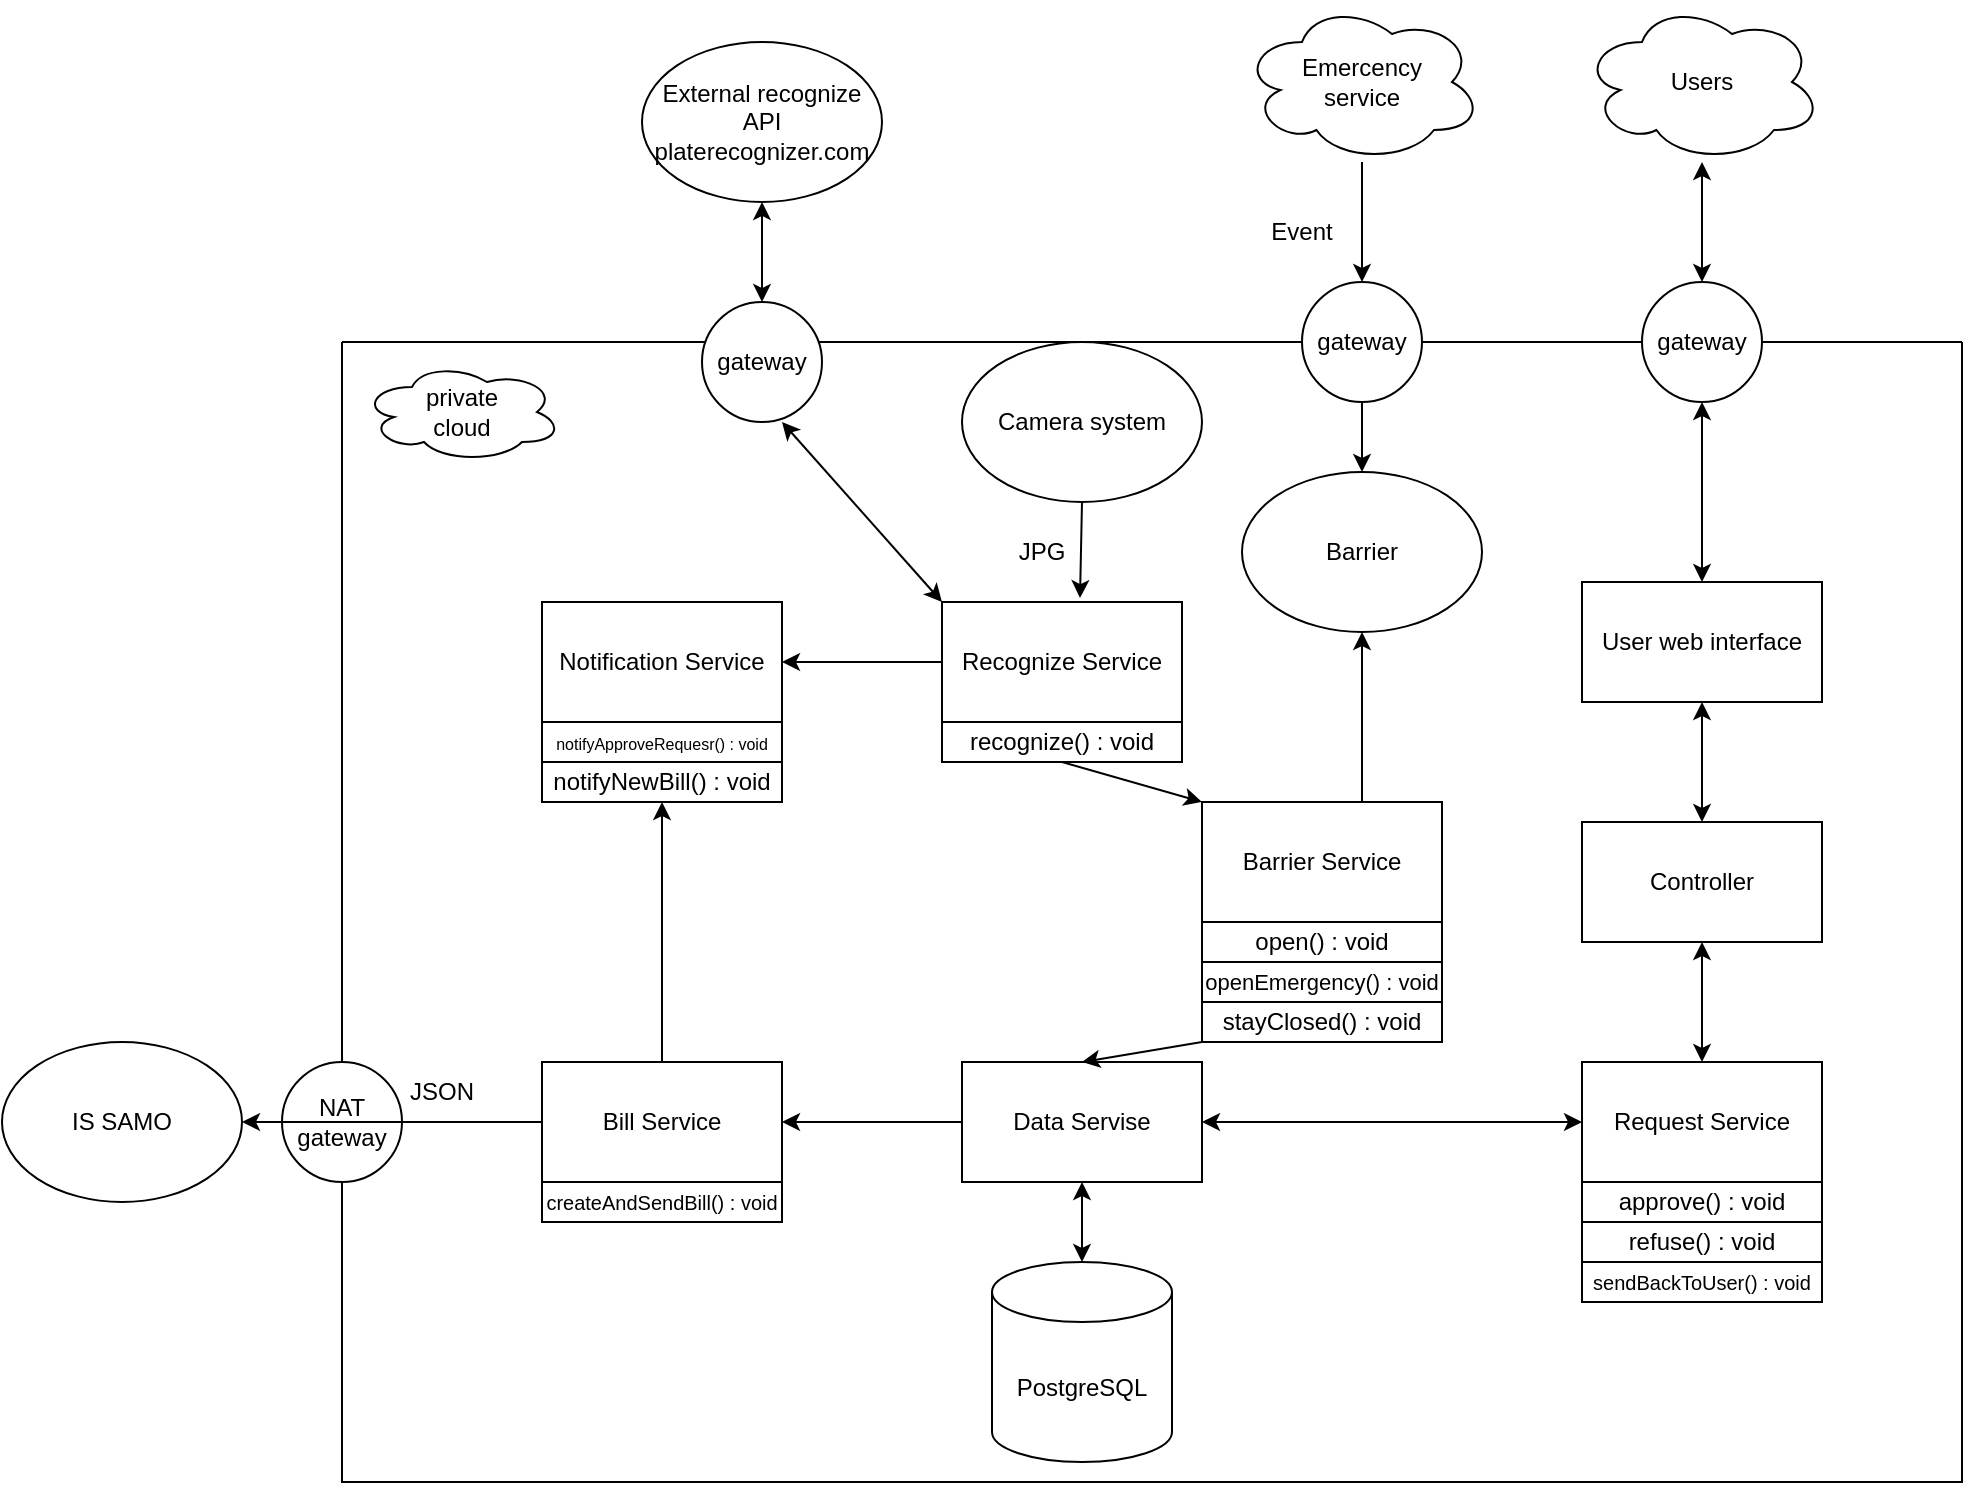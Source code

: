 <mxfile version="21.7.2" type="github">
  <diagram name="Page-1" id="a5A2oRKdwIqr3Y4dDVKV">
    <mxGraphModel dx="2043" dy="1831" grid="1" gridSize="10" guides="1" tooltips="1" connect="1" arrows="1" fold="1" page="1" pageScale="1" pageWidth="850" pageHeight="1100" math="0" shadow="0">
      <root>
        <mxCell id="0" />
        <mxCell id="1" parent="0" />
        <mxCell id="LvQDVM1BAxCG2M1t40E_-10" value="" style="swimlane;startSize=0;" vertex="1" parent="1">
          <mxGeometry x="-10" y="60" width="810" height="570" as="geometry" />
        </mxCell>
        <mxCell id="LvQDVM1BAxCG2M1t40E_-9" value="PostgreSQL" style="shape=cylinder3;whiteSpace=wrap;html=1;boundedLbl=1;backgroundOutline=1;size=15;" vertex="1" parent="LvQDVM1BAxCG2M1t40E_-10">
          <mxGeometry x="325" y="460" width="90" height="100" as="geometry" />
        </mxCell>
        <mxCell id="LvQDVM1BAxCG2M1t40E_-1" value="Bill Service" style="rounded=0;whiteSpace=wrap;html=1;" vertex="1" parent="LvQDVM1BAxCG2M1t40E_-10">
          <mxGeometry x="100" y="360" width="120" height="60" as="geometry" />
        </mxCell>
        <mxCell id="LvQDVM1BAxCG2M1t40E_-2" value="Notification Service" style="rounded=0;whiteSpace=wrap;html=1;" vertex="1" parent="LvQDVM1BAxCG2M1t40E_-10">
          <mxGeometry x="100" y="130" width="120" height="60" as="geometry" />
        </mxCell>
        <mxCell id="LvQDVM1BAxCG2M1t40E_-4" value="Recognize Service" style="rounded=0;whiteSpace=wrap;html=1;" vertex="1" parent="LvQDVM1BAxCG2M1t40E_-10">
          <mxGeometry x="300" y="130" width="120" height="60" as="geometry" />
        </mxCell>
        <mxCell id="LvQDVM1BAxCG2M1t40E_-6" value="Request Service" style="rounded=0;whiteSpace=wrap;html=1;" vertex="1" parent="LvQDVM1BAxCG2M1t40E_-10">
          <mxGeometry x="620" y="360" width="120" height="60" as="geometry" />
        </mxCell>
        <mxCell id="LvQDVM1BAxCG2M1t40E_-5" value="Barrier Service" style="rounded=0;whiteSpace=wrap;html=1;" vertex="1" parent="LvQDVM1BAxCG2M1t40E_-10">
          <mxGeometry x="430" y="230" width="120" height="60" as="geometry" />
        </mxCell>
        <mxCell id="LvQDVM1BAxCG2M1t40E_-13" value="" style="endArrow=classic;html=1;rounded=0;exitX=0.5;exitY=1;exitDx=0;exitDy=0;entryX=0;entryY=0;entryDx=0;entryDy=0;" edge="1" parent="LvQDVM1BAxCG2M1t40E_-10" source="LvQDVM1BAxCG2M1t40E_-46" target="LvQDVM1BAxCG2M1t40E_-5">
          <mxGeometry width="50" height="50" relative="1" as="geometry">
            <mxPoint x="420" y="225" as="sourcePoint" />
            <mxPoint x="440" y="230" as="targetPoint" />
          </mxGeometry>
        </mxCell>
        <mxCell id="LvQDVM1BAxCG2M1t40E_-3" value="Data Servise" style="rounded=0;whiteSpace=wrap;html=1;" vertex="1" parent="LvQDVM1BAxCG2M1t40E_-10">
          <mxGeometry x="310" y="360" width="120" height="60" as="geometry" />
        </mxCell>
        <mxCell id="LvQDVM1BAxCG2M1t40E_-17" value="" style="endArrow=classic;html=1;rounded=0;exitX=0;exitY=0.5;exitDx=0;exitDy=0;entryX=1;entryY=0.5;entryDx=0;entryDy=0;" edge="1" parent="LvQDVM1BAxCG2M1t40E_-10" source="LvQDVM1BAxCG2M1t40E_-4" target="LvQDVM1BAxCG2M1t40E_-2">
          <mxGeometry width="50" height="50" relative="1" as="geometry">
            <mxPoint x="300" y="230" as="sourcePoint" />
            <mxPoint x="430" y="230" as="targetPoint" />
          </mxGeometry>
        </mxCell>
        <mxCell id="LvQDVM1BAxCG2M1t40E_-7" value="Controller" style="rounded=0;whiteSpace=wrap;html=1;" vertex="1" parent="LvQDVM1BAxCG2M1t40E_-10">
          <mxGeometry x="620" y="240" width="120" height="60" as="geometry" />
        </mxCell>
        <mxCell id="LvQDVM1BAxCG2M1t40E_-8" value="User web interface" style="rounded=0;whiteSpace=wrap;html=1;" vertex="1" parent="LvQDVM1BAxCG2M1t40E_-10">
          <mxGeometry x="620" y="120" width="120" height="60" as="geometry" />
        </mxCell>
        <mxCell id="LvQDVM1BAxCG2M1t40E_-19" value="" style="endArrow=classic;html=1;rounded=0;entryX=0.575;entryY=-0.033;entryDx=0;entryDy=0;entryPerimeter=0;" edge="1" parent="LvQDVM1BAxCG2M1t40E_-10" target="LvQDVM1BAxCG2M1t40E_-4">
          <mxGeometry width="50" height="50" relative="1" as="geometry">
            <mxPoint x="370" y="80" as="sourcePoint" />
            <mxPoint x="440" y="230" as="targetPoint" />
          </mxGeometry>
        </mxCell>
        <mxCell id="LvQDVM1BAxCG2M1t40E_-21" value="Camera system" style="ellipse;whiteSpace=wrap;html=1;" vertex="1" parent="LvQDVM1BAxCG2M1t40E_-10">
          <mxGeometry x="310" width="120" height="80" as="geometry" />
        </mxCell>
        <mxCell id="LvQDVM1BAxCG2M1t40E_-23" value="" style="endArrow=classic;startArrow=classic;html=1;rounded=0;exitX=0.5;exitY=0;exitDx=0;exitDy=0;entryX=0.5;entryY=1;entryDx=0;entryDy=0;" edge="1" parent="LvQDVM1BAxCG2M1t40E_-10" source="LvQDVM1BAxCG2M1t40E_-6" target="LvQDVM1BAxCG2M1t40E_-7">
          <mxGeometry width="50" height="50" relative="1" as="geometry">
            <mxPoint x="390" y="280" as="sourcePoint" />
            <mxPoint x="440" y="230" as="targetPoint" />
          </mxGeometry>
        </mxCell>
        <mxCell id="LvQDVM1BAxCG2M1t40E_-24" value="" style="endArrow=classic;startArrow=classic;html=1;rounded=0;exitX=0.5;exitY=1;exitDx=0;exitDy=0;entryX=0.5;entryY=0;entryDx=0;entryDy=0;" edge="1" parent="LvQDVM1BAxCG2M1t40E_-10" source="LvQDVM1BAxCG2M1t40E_-8" target="LvQDVM1BAxCG2M1t40E_-7">
          <mxGeometry width="50" height="50" relative="1" as="geometry">
            <mxPoint x="390" y="280" as="sourcePoint" />
            <mxPoint x="440" y="230" as="targetPoint" />
          </mxGeometry>
        </mxCell>
        <mxCell id="LvQDVM1BAxCG2M1t40E_-25" value="" style="endArrow=classic;startArrow=classic;html=1;rounded=0;exitX=1;exitY=0.5;exitDx=0;exitDy=0;entryX=0;entryY=0.5;entryDx=0;entryDy=0;" edge="1" parent="LvQDVM1BAxCG2M1t40E_-10" source="LvQDVM1BAxCG2M1t40E_-3" target="LvQDVM1BAxCG2M1t40E_-6">
          <mxGeometry width="50" height="50" relative="1" as="geometry">
            <mxPoint x="390" y="280" as="sourcePoint" />
            <mxPoint x="610" y="400" as="targetPoint" />
          </mxGeometry>
        </mxCell>
        <mxCell id="LvQDVM1BAxCG2M1t40E_-32" value="" style="endArrow=classic;html=1;rounded=0;entryX=0.5;entryY=1;entryDx=0;entryDy=0;exitX=0.5;exitY=0;exitDx=0;exitDy=0;" edge="1" parent="LvQDVM1BAxCG2M1t40E_-10" source="LvQDVM1BAxCG2M1t40E_-1" target="LvQDVM1BAxCG2M1t40E_-49">
          <mxGeometry width="50" height="50" relative="1" as="geometry">
            <mxPoint x="140" y="250" as="sourcePoint" />
            <mxPoint x="140" y="260" as="targetPoint" />
          </mxGeometry>
        </mxCell>
        <mxCell id="LvQDVM1BAxCG2M1t40E_-33" value="" style="endArrow=classic;html=1;rounded=0;entryX=0.5;entryY=0;entryDx=0;entryDy=0;exitX=0;exitY=1;exitDx=0;exitDy=0;" edge="1" parent="LvQDVM1BAxCG2M1t40E_-10" source="LvQDVM1BAxCG2M1t40E_-40" target="LvQDVM1BAxCG2M1t40E_-3">
          <mxGeometry width="50" height="50" relative="1" as="geometry">
            <mxPoint x="320" y="280" as="sourcePoint" />
            <mxPoint x="370" y="230" as="targetPoint" />
          </mxGeometry>
        </mxCell>
        <mxCell id="LvQDVM1BAxCG2M1t40E_-34" value="Barrier" style="ellipse;whiteSpace=wrap;html=1;" vertex="1" parent="LvQDVM1BAxCG2M1t40E_-10">
          <mxGeometry x="450" y="65" width="120" height="80" as="geometry" />
        </mxCell>
        <mxCell id="LvQDVM1BAxCG2M1t40E_-35" value="" style="endArrow=classic;html=1;rounded=0;entryX=0.5;entryY=1;entryDx=0;entryDy=0;" edge="1" parent="LvQDVM1BAxCG2M1t40E_-10" target="LvQDVM1BAxCG2M1t40E_-34">
          <mxGeometry width="50" height="50" relative="1" as="geometry">
            <mxPoint x="510" y="230" as="sourcePoint" />
            <mxPoint x="370" y="230" as="targetPoint" />
          </mxGeometry>
        </mxCell>
        <mxCell id="LvQDVM1BAxCG2M1t40E_-37" value="" style="endArrow=classic;html=1;rounded=0;exitX=0;exitY=0.5;exitDx=0;exitDy=0;entryX=1;entryY=0.5;entryDx=0;entryDy=0;" edge="1" parent="LvQDVM1BAxCG2M1t40E_-10" source="LvQDVM1BAxCG2M1t40E_-3" target="LvQDVM1BAxCG2M1t40E_-1">
          <mxGeometry width="50" height="50" relative="1" as="geometry">
            <mxPoint x="320" y="280" as="sourcePoint" />
            <mxPoint x="370" y="230" as="targetPoint" />
          </mxGeometry>
        </mxCell>
        <mxCell id="LvQDVM1BAxCG2M1t40E_-38" value="" style="endArrow=classic;startArrow=classic;html=1;rounded=0;exitX=0.5;exitY=1;exitDx=0;exitDy=0;entryX=0.5;entryY=0;entryDx=0;entryDy=0;entryPerimeter=0;" edge="1" parent="LvQDVM1BAxCG2M1t40E_-10" source="LvQDVM1BAxCG2M1t40E_-3" target="LvQDVM1BAxCG2M1t40E_-9">
          <mxGeometry width="50" height="50" relative="1" as="geometry">
            <mxPoint x="320" y="310" as="sourcePoint" />
            <mxPoint x="370" y="260" as="targetPoint" />
          </mxGeometry>
        </mxCell>
        <mxCell id="LvQDVM1BAxCG2M1t40E_-39" value="&lt;font style=&quot;font-size: 11px;&quot;&gt;openEmergency() : void&lt;/font&gt;" style="rounded=0;whiteSpace=wrap;html=1;fontSize=12;" vertex="1" parent="LvQDVM1BAxCG2M1t40E_-10">
          <mxGeometry x="430" y="310" width="120" height="20" as="geometry" />
        </mxCell>
        <mxCell id="LvQDVM1BAxCG2M1t40E_-40" value="stayClosed() : void" style="rounded=0;whiteSpace=wrap;html=1;fontSize=12;" vertex="1" parent="LvQDVM1BAxCG2M1t40E_-10">
          <mxGeometry x="430" y="330" width="120" height="20" as="geometry" />
        </mxCell>
        <mxCell id="LvQDVM1BAxCG2M1t40E_-43" value="approve() : void" style="rounded=0;whiteSpace=wrap;html=1;fontSize=12;" vertex="1" parent="LvQDVM1BAxCG2M1t40E_-10">
          <mxGeometry x="620" y="420" width="120" height="20" as="geometry" />
        </mxCell>
        <mxCell id="LvQDVM1BAxCG2M1t40E_-44" value="refuse() : void" style="rounded=0;whiteSpace=wrap;html=1;fontSize=12;" vertex="1" parent="LvQDVM1BAxCG2M1t40E_-10">
          <mxGeometry x="620" y="440" width="120" height="20" as="geometry" />
        </mxCell>
        <mxCell id="LvQDVM1BAxCG2M1t40E_-45" value="sendBackToUser() : void" style="rounded=0;whiteSpace=wrap;html=1;fontSize=10;" vertex="1" parent="LvQDVM1BAxCG2M1t40E_-10">
          <mxGeometry x="620" y="460" width="120" height="20" as="geometry" />
        </mxCell>
        <mxCell id="LvQDVM1BAxCG2M1t40E_-46" value="recognize() : void" style="rounded=0;whiteSpace=wrap;html=1;" vertex="1" parent="LvQDVM1BAxCG2M1t40E_-10">
          <mxGeometry x="300" y="190" width="120" height="20" as="geometry" />
        </mxCell>
        <mxCell id="LvQDVM1BAxCG2M1t40E_-48" value="&lt;font style=&quot;font-size: 8px;&quot;&gt;notifyApproveRequesr() : void&lt;/font&gt;" style="rounded=0;whiteSpace=wrap;html=1;" vertex="1" parent="LvQDVM1BAxCG2M1t40E_-10">
          <mxGeometry x="100" y="190" width="120" height="20" as="geometry" />
        </mxCell>
        <mxCell id="LvQDVM1BAxCG2M1t40E_-49" value="notifyNewBill() : void" style="rounded=0;whiteSpace=wrap;html=1;" vertex="1" parent="LvQDVM1BAxCG2M1t40E_-10">
          <mxGeometry x="100" y="210" width="120" height="20" as="geometry" />
        </mxCell>
        <mxCell id="LvQDVM1BAxCG2M1t40E_-51" value="&lt;font style=&quot;font-size: 10px;&quot;&gt;createAndSendBill() : void&lt;/font&gt;" style="rounded=0;whiteSpace=wrap;html=1;" vertex="1" parent="LvQDVM1BAxCG2M1t40E_-10">
          <mxGeometry x="100" y="420" width="120" height="20" as="geometry" />
        </mxCell>
        <mxCell id="LvQDVM1BAxCG2M1t40E_-52" value="JSON" style="text;html=1;strokeColor=none;fillColor=none;align=center;verticalAlign=middle;whiteSpace=wrap;rounded=0;" vertex="1" parent="LvQDVM1BAxCG2M1t40E_-10">
          <mxGeometry x="20" y="360" width="60" height="30" as="geometry" />
        </mxCell>
        <mxCell id="LvQDVM1BAxCG2M1t40E_-53" value="JPG" style="text;html=1;strokeColor=none;fillColor=none;align=center;verticalAlign=middle;whiteSpace=wrap;rounded=0;" vertex="1" parent="LvQDVM1BAxCG2M1t40E_-10">
          <mxGeometry x="310" y="90" width="80" height="30" as="geometry" />
        </mxCell>
        <mxCell id="LvQDVM1BAxCG2M1t40E_-63" value="private &lt;br&gt;cloud" style="ellipse;shape=cloud;whiteSpace=wrap;html=1;" vertex="1" parent="LvQDVM1BAxCG2M1t40E_-10">
          <mxGeometry x="10" y="10" width="100" height="50" as="geometry" />
        </mxCell>
        <mxCell id="LvQDVM1BAxCG2M1t40E_-65" value="NAT gateway" style="ellipse;whiteSpace=wrap;html=1;aspect=fixed;" vertex="1" parent="LvQDVM1BAxCG2M1t40E_-10">
          <mxGeometry x="-30" y="360" width="60" height="60" as="geometry" />
        </mxCell>
        <mxCell id="LvQDVM1BAxCG2M1t40E_-71" value="open() : void" style="rounded=0;whiteSpace=wrap;html=1;fontSize=12;" vertex="1" parent="LvQDVM1BAxCG2M1t40E_-10">
          <mxGeometry x="430" y="290" width="120" height="20" as="geometry" />
        </mxCell>
        <mxCell id="LvQDVM1BAxCG2M1t40E_-28" value="IS SAMO" style="ellipse;whiteSpace=wrap;html=1;" vertex="1" parent="1">
          <mxGeometry x="-180" y="410" width="120" height="80" as="geometry" />
        </mxCell>
        <mxCell id="LvQDVM1BAxCG2M1t40E_-30" value="" style="endArrow=classic;html=1;rounded=0;exitX=0;exitY=0.5;exitDx=0;exitDy=0;entryX=1;entryY=0.5;entryDx=0;entryDy=0;" edge="1" parent="1" source="LvQDVM1BAxCG2M1t40E_-1" target="LvQDVM1BAxCG2M1t40E_-28">
          <mxGeometry width="50" height="50" relative="1" as="geometry">
            <mxPoint x="270" y="340" as="sourcePoint" />
            <mxPoint x="320" y="290" as="targetPoint" />
          </mxGeometry>
        </mxCell>
        <mxCell id="LvQDVM1BAxCG2M1t40E_-55" value="External recognize API&lt;br&gt;platerecognizer.com" style="ellipse;whiteSpace=wrap;html=1;" vertex="1" parent="1">
          <mxGeometry x="140" y="-90" width="120" height="80" as="geometry" />
        </mxCell>
        <mxCell id="LvQDVM1BAxCG2M1t40E_-56" value="" style="endArrow=classic;startArrow=classic;html=1;rounded=0;entryX=0.5;entryY=0;entryDx=0;entryDy=0;" edge="1" parent="1" source="LvQDVM1BAxCG2M1t40E_-58" target="LvQDVM1BAxCG2M1t40E_-8">
          <mxGeometry width="50" height="50" relative="1" as="geometry">
            <mxPoint x="670" y="20" as="sourcePoint" />
            <mxPoint x="360" y="270" as="targetPoint" />
          </mxGeometry>
        </mxCell>
        <mxCell id="LvQDVM1BAxCG2M1t40E_-57" value="Users" style="ellipse;shape=cloud;whiteSpace=wrap;html=1;" vertex="1" parent="1">
          <mxGeometry x="610" y="-110" width="120" height="80" as="geometry" />
        </mxCell>
        <mxCell id="LvQDVM1BAxCG2M1t40E_-58" value="gateway" style="ellipse;whiteSpace=wrap;html=1;aspect=fixed;" vertex="1" parent="1">
          <mxGeometry x="640" y="30" width="60" height="60" as="geometry" />
        </mxCell>
        <mxCell id="LvQDVM1BAxCG2M1t40E_-60" value="" style="endArrow=classic;startArrow=classic;html=1;rounded=0;exitX=0.5;exitY=0;exitDx=0;exitDy=0;" edge="1" parent="1" source="LvQDVM1BAxCG2M1t40E_-58" target="LvQDVM1BAxCG2M1t40E_-57">
          <mxGeometry width="50" height="50" relative="1" as="geometry">
            <mxPoint x="310" y="320" as="sourcePoint" />
            <mxPoint x="680" y="-10" as="targetPoint" />
          </mxGeometry>
        </mxCell>
        <mxCell id="LvQDVM1BAxCG2M1t40E_-66" value="gateway" style="ellipse;whiteSpace=wrap;html=1;aspect=fixed;" vertex="1" parent="1">
          <mxGeometry x="170" y="40" width="60" height="60" as="geometry" />
        </mxCell>
        <mxCell id="LvQDVM1BAxCG2M1t40E_-69" value="" style="endArrow=classic;startArrow=classic;html=1;rounded=0;exitX=0;exitY=0;exitDx=0;exitDy=0;" edge="1" parent="1" source="LvQDVM1BAxCG2M1t40E_-4">
          <mxGeometry width="50" height="50" relative="1" as="geometry">
            <mxPoint x="290" y="270" as="sourcePoint" />
            <mxPoint x="210" y="100" as="targetPoint" />
          </mxGeometry>
        </mxCell>
        <mxCell id="LvQDVM1BAxCG2M1t40E_-70" value="" style="endArrow=classic;startArrow=classic;html=1;rounded=0;entryX=0.5;entryY=1;entryDx=0;entryDy=0;exitX=0.5;exitY=0;exitDx=0;exitDy=0;" edge="1" parent="1" source="LvQDVM1BAxCG2M1t40E_-66" target="LvQDVM1BAxCG2M1t40E_-55">
          <mxGeometry width="50" height="50" relative="1" as="geometry">
            <mxPoint x="300" y="230" as="sourcePoint" />
            <mxPoint x="350" y="180" as="targetPoint" />
          </mxGeometry>
        </mxCell>
        <mxCell id="LvQDVM1BAxCG2M1t40E_-72" value="Emercency &lt;br&gt;service" style="ellipse;shape=cloud;whiteSpace=wrap;html=1;" vertex="1" parent="1">
          <mxGeometry x="440" y="-110" width="120" height="80" as="geometry" />
        </mxCell>
        <mxCell id="LvQDVM1BAxCG2M1t40E_-74" value="Event" style="text;html=1;strokeColor=none;fillColor=none;align=center;verticalAlign=middle;whiteSpace=wrap;rounded=0;" vertex="1" parent="1">
          <mxGeometry x="440" y="-10" width="60" height="30" as="geometry" />
        </mxCell>
        <mxCell id="LvQDVM1BAxCG2M1t40E_-75" value="gateway" style="ellipse;whiteSpace=wrap;html=1;aspect=fixed;" vertex="1" parent="1">
          <mxGeometry x="470" y="30" width="60" height="60" as="geometry" />
        </mxCell>
        <mxCell id="LvQDVM1BAxCG2M1t40E_-76" value="" style="endArrow=classic;html=1;rounded=0;entryX=0.5;entryY=0;entryDx=0;entryDy=0;" edge="1" parent="1" target="LvQDVM1BAxCG2M1t40E_-34">
          <mxGeometry width="50" height="50" relative="1" as="geometry">
            <mxPoint x="500" y="90" as="sourcePoint" />
            <mxPoint x="450" y="240" as="targetPoint" />
          </mxGeometry>
        </mxCell>
        <mxCell id="LvQDVM1BAxCG2M1t40E_-77" value="" style="endArrow=classic;html=1;rounded=0;entryX=0.5;entryY=0;entryDx=0;entryDy=0;" edge="1" parent="1" source="LvQDVM1BAxCG2M1t40E_-72" target="LvQDVM1BAxCG2M1t40E_-75">
          <mxGeometry width="50" height="50" relative="1" as="geometry">
            <mxPoint x="400" y="290" as="sourcePoint" />
            <mxPoint x="450" y="240" as="targetPoint" />
          </mxGeometry>
        </mxCell>
      </root>
    </mxGraphModel>
  </diagram>
</mxfile>

